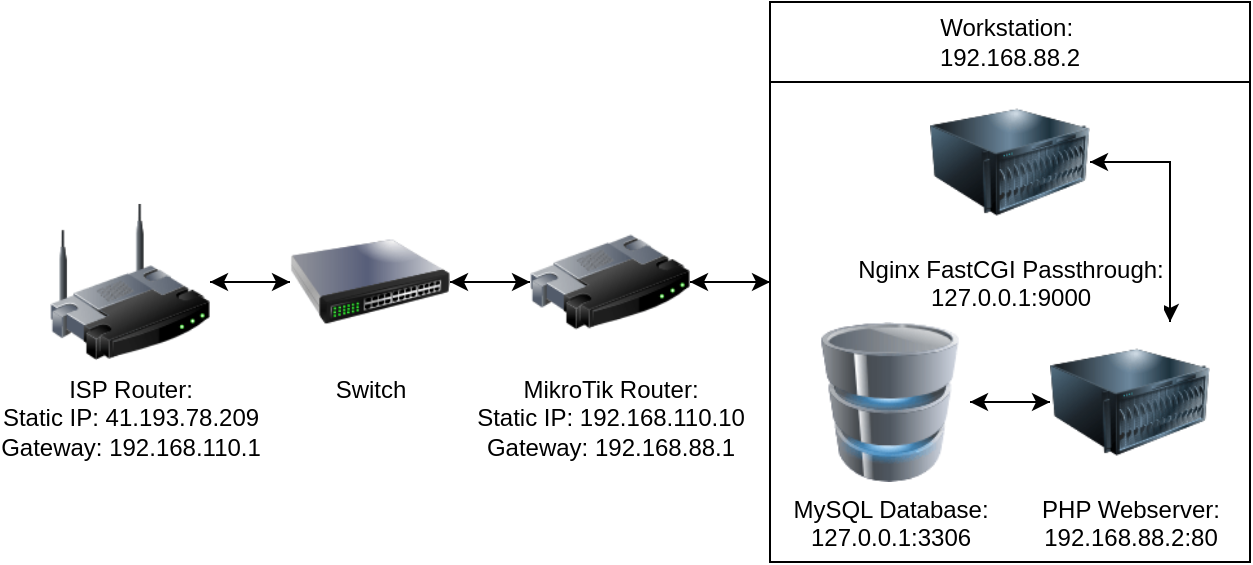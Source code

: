 <mxfile version="24.5.5" type="device">
  <diagram name="Page-1" id="55a83fd1-7818-8e21-69c5-c3457e3827bb">
    <mxGraphModel dx="1434" dy="1596" grid="1" gridSize="10" guides="1" tooltips="1" connect="1" arrows="1" fold="1" page="1" pageScale="1" pageWidth="1100" pageHeight="850" background="none" math="0" shadow="0">
      <root>
        <mxCell id="0" />
        <mxCell id="1" parent="0" />
        <mxCell id="Z3br4pxKwGcm6RJZxw1D-19" style="edgeStyle=orthogonalEdgeStyle;rounded=0;orthogonalLoop=1;jettySize=auto;html=1;" edge="1" parent="1" source="Z3br4pxKwGcm6RJZxw1D-6" target="Z3br4pxKwGcm6RJZxw1D-17">
          <mxGeometry relative="1" as="geometry" />
        </mxCell>
        <mxCell id="Z3br4pxKwGcm6RJZxw1D-6" value="ISP Router:&lt;div&gt;Static IP: 41.193.78.209&lt;/div&gt;&lt;div&gt;Gateway: 192.168.110.1&lt;/div&gt;" style="image;html=1;image=img/lib/clip_art/networking/Wireless_Router_128x128.png" vertex="1" parent="1">
          <mxGeometry x="200" y="80" width="80" height="80" as="geometry" />
        </mxCell>
        <mxCell id="Z3br4pxKwGcm6RJZxw1D-22" style="edgeStyle=orthogonalEdgeStyle;rounded=0;orthogonalLoop=1;jettySize=auto;html=1;" edge="1" parent="1" source="Z3br4pxKwGcm6RJZxw1D-7" target="Z3br4pxKwGcm6RJZxw1D-17">
          <mxGeometry relative="1" as="geometry" />
        </mxCell>
        <mxCell id="Z3br4pxKwGcm6RJZxw1D-34" style="edgeStyle=orthogonalEdgeStyle;rounded=0;orthogonalLoop=1;jettySize=auto;html=1;" edge="1" parent="1" source="Z3br4pxKwGcm6RJZxw1D-7" target="Z3br4pxKwGcm6RJZxw1D-24">
          <mxGeometry relative="1" as="geometry" />
        </mxCell>
        <mxCell id="Z3br4pxKwGcm6RJZxw1D-7" value="MikroTik Router:&lt;div&gt;Static IP: 192.168.110.10&lt;/div&gt;&lt;div&gt;Gateway: 192.168.88.1&lt;/div&gt;" style="image;html=1;image=img/lib/clip_art/networking/Router_128x128.png" vertex="1" parent="1">
          <mxGeometry x="440" y="80" width="80" height="80" as="geometry" />
        </mxCell>
        <mxCell id="Z3br4pxKwGcm6RJZxw1D-20" style="edgeStyle=orthogonalEdgeStyle;rounded=0;orthogonalLoop=1;jettySize=auto;html=1;" edge="1" parent="1" source="Z3br4pxKwGcm6RJZxw1D-17" target="Z3br4pxKwGcm6RJZxw1D-6">
          <mxGeometry relative="1" as="geometry" />
        </mxCell>
        <mxCell id="Z3br4pxKwGcm6RJZxw1D-21" style="edgeStyle=orthogonalEdgeStyle;rounded=0;orthogonalLoop=1;jettySize=auto;html=1;" edge="1" parent="1" source="Z3br4pxKwGcm6RJZxw1D-17" target="Z3br4pxKwGcm6RJZxw1D-7">
          <mxGeometry relative="1" as="geometry" />
        </mxCell>
        <mxCell id="Z3br4pxKwGcm6RJZxw1D-17" value="Switch" style="image;html=1;image=img/lib/clip_art/networking/Switch_128x128.png" vertex="1" parent="1">
          <mxGeometry x="320" y="80" width="80" height="80" as="geometry" />
        </mxCell>
        <mxCell id="Z3br4pxKwGcm6RJZxw1D-35" style="edgeStyle=orthogonalEdgeStyle;rounded=0;orthogonalLoop=1;jettySize=auto;html=1;" edge="1" parent="1" source="Z3br4pxKwGcm6RJZxw1D-24" target="Z3br4pxKwGcm6RJZxw1D-7">
          <mxGeometry relative="1" as="geometry" />
        </mxCell>
        <mxCell id="Z3br4pxKwGcm6RJZxw1D-24" value="" style="rounded=0;whiteSpace=wrap;html=1;" vertex="1" parent="1">
          <mxGeometry x="560" y="-20" width="240" height="280" as="geometry" />
        </mxCell>
        <mxCell id="Z3br4pxKwGcm6RJZxw1D-25" value="Workstation:&amp;nbsp;&lt;div&gt;192.168.88.2&lt;/div&gt;" style="rounded=0;whiteSpace=wrap;html=1;" vertex="1" parent="1">
          <mxGeometry x="560" y="-20" width="240" height="40" as="geometry" />
        </mxCell>
        <mxCell id="Z3br4pxKwGcm6RJZxw1D-29" style="edgeStyle=orthogonalEdgeStyle;rounded=0;orthogonalLoop=1;jettySize=auto;html=1;" edge="1" parent="1" source="Z3br4pxKwGcm6RJZxw1D-26" target="Z3br4pxKwGcm6RJZxw1D-27">
          <mxGeometry relative="1" as="geometry" />
        </mxCell>
        <mxCell id="Z3br4pxKwGcm6RJZxw1D-36" style="edgeStyle=orthogonalEdgeStyle;rounded=0;orthogonalLoop=1;jettySize=auto;html=1;" edge="1" parent="1" source="Z3br4pxKwGcm6RJZxw1D-26" target="Z3br4pxKwGcm6RJZxw1D-32">
          <mxGeometry relative="1" as="geometry">
            <Array as="points">
              <mxPoint x="760" y="60" />
            </Array>
          </mxGeometry>
        </mxCell>
        <mxCell id="Z3br4pxKwGcm6RJZxw1D-26" value="PHP Webserver:&lt;div&gt;192.168.88.2:80&lt;/div&gt;" style="image;html=1;image=img/lib/clip_art/computers/Server_128x128.png" vertex="1" parent="1">
          <mxGeometry x="700" y="140" width="80" height="80" as="geometry" />
        </mxCell>
        <mxCell id="Z3br4pxKwGcm6RJZxw1D-28" style="edgeStyle=orthogonalEdgeStyle;rounded=0;orthogonalLoop=1;jettySize=auto;html=1;" edge="1" parent="1" source="Z3br4pxKwGcm6RJZxw1D-27" target="Z3br4pxKwGcm6RJZxw1D-26">
          <mxGeometry relative="1" as="geometry" />
        </mxCell>
        <mxCell id="Z3br4pxKwGcm6RJZxw1D-27" value="MySQL Database:&lt;div&gt;127.0.0.1:3306&lt;/div&gt;" style="image;html=1;image=img/lib/clip_art/computers/Database_128x128.png" vertex="1" parent="1">
          <mxGeometry x="580" y="140" width="80" height="80" as="geometry" />
        </mxCell>
        <mxCell id="Z3br4pxKwGcm6RJZxw1D-33" style="edgeStyle=orthogonalEdgeStyle;rounded=0;orthogonalLoop=1;jettySize=auto;html=1;" edge="1" parent="1" source="Z3br4pxKwGcm6RJZxw1D-32" target="Z3br4pxKwGcm6RJZxw1D-26">
          <mxGeometry relative="1" as="geometry">
            <Array as="points">
              <mxPoint x="760" y="60" />
            </Array>
          </mxGeometry>
        </mxCell>
        <mxCell id="Z3br4pxKwGcm6RJZxw1D-32" value="Nginx FastCGI Passthrough:&lt;div&gt;127.0.0.1:9000&lt;/div&gt;" style="image;html=1;image=img/lib/clip_art/computers/Server_128x128.png" vertex="1" parent="1">
          <mxGeometry x="640" y="20" width="80" height="80" as="geometry" />
        </mxCell>
      </root>
    </mxGraphModel>
  </diagram>
</mxfile>

